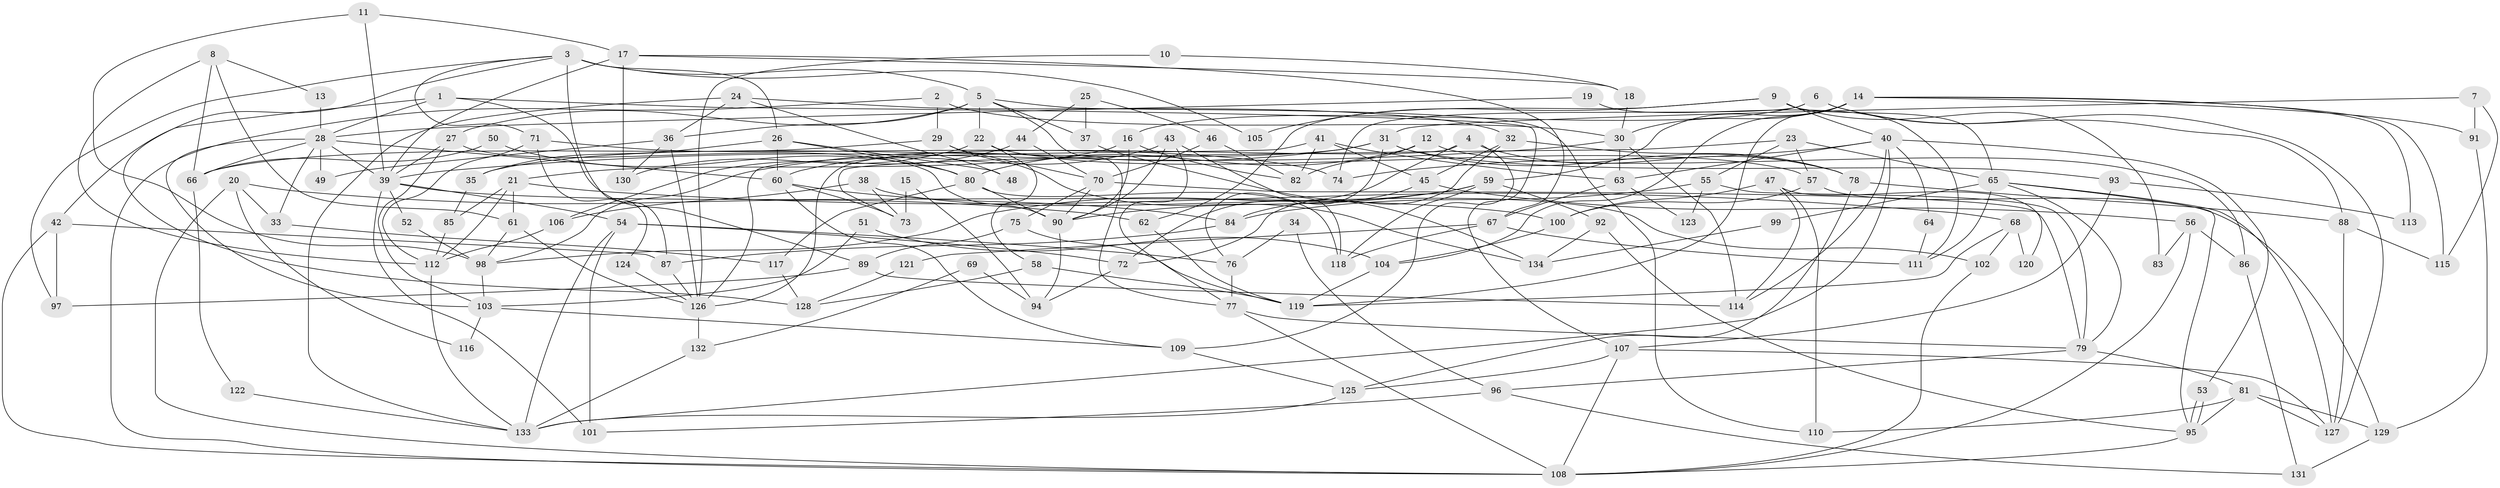 // Generated by graph-tools (version 1.1) at 2025/15/03/09/25 04:15:07]
// undirected, 134 vertices, 268 edges
graph export_dot {
graph [start="1"]
  node [color=gray90,style=filled];
  1;
  2;
  3;
  4;
  5;
  6;
  7;
  8;
  9;
  10;
  11;
  12;
  13;
  14;
  15;
  16;
  17;
  18;
  19;
  20;
  21;
  22;
  23;
  24;
  25;
  26;
  27;
  28;
  29;
  30;
  31;
  32;
  33;
  34;
  35;
  36;
  37;
  38;
  39;
  40;
  41;
  42;
  43;
  44;
  45;
  46;
  47;
  48;
  49;
  50;
  51;
  52;
  53;
  54;
  55;
  56;
  57;
  58;
  59;
  60;
  61;
  62;
  63;
  64;
  65;
  66;
  67;
  68;
  69;
  70;
  71;
  72;
  73;
  74;
  75;
  76;
  77;
  78;
  79;
  80;
  81;
  82;
  83;
  84;
  85;
  86;
  87;
  88;
  89;
  90;
  91;
  92;
  93;
  94;
  95;
  96;
  97;
  98;
  99;
  100;
  101;
  102;
  103;
  104;
  105;
  106;
  107;
  108;
  109;
  110;
  111;
  112;
  113;
  114;
  115;
  116;
  117;
  118;
  119;
  120;
  121;
  122;
  123;
  124;
  125;
  126;
  127;
  128;
  129;
  130;
  131;
  132;
  133;
  134;
  1 -- 107;
  1 -- 28;
  1 -- 42;
  1 -- 89;
  2 -- 30;
  2 -- 108;
  2 -- 29;
  3 -- 26;
  3 -- 97;
  3 -- 5;
  3 -- 71;
  3 -- 87;
  3 -- 105;
  3 -- 128;
  4 -- 72;
  4 -- 78;
  4 -- 109;
  4 -- 126;
  5 -- 77;
  5 -- 22;
  5 -- 27;
  5 -- 36;
  5 -- 37;
  5 -- 110;
  6 -- 74;
  6 -- 16;
  6 -- 88;
  6 -- 127;
  7 -- 91;
  7 -- 115;
  7 -- 31;
  8 -- 61;
  8 -- 66;
  8 -- 13;
  8 -- 112;
  9 -- 40;
  9 -- 65;
  9 -- 62;
  9 -- 83;
  9 -- 105;
  10 -- 126;
  10 -- 18;
  11 -- 39;
  11 -- 98;
  11 -- 17;
  12 -- 82;
  12 -- 86;
  12 -- 80;
  13 -- 28;
  14 -- 59;
  14 -- 119;
  14 -- 30;
  14 -- 91;
  14 -- 104;
  14 -- 113;
  14 -- 115;
  15 -- 94;
  15 -- 73;
  16 -- 21;
  16 -- 90;
  16 -- 82;
  17 -- 39;
  17 -- 18;
  17 -- 67;
  17 -- 130;
  18 -- 30;
  19 -- 111;
  19 -- 28;
  20 -- 33;
  20 -- 108;
  20 -- 62;
  20 -- 116;
  21 -- 112;
  21 -- 85;
  21 -- 61;
  21 -- 68;
  22 -- 130;
  22 -- 57;
  22 -- 58;
  23 -- 65;
  23 -- 57;
  23 -- 55;
  23 -- 73;
  24 -- 133;
  24 -- 36;
  24 -- 32;
  24 -- 48;
  25 -- 37;
  25 -- 46;
  25 -- 44;
  26 -- 60;
  26 -- 80;
  26 -- 35;
  26 -- 48;
  27 -- 39;
  27 -- 90;
  27 -- 103;
  28 -- 39;
  28 -- 103;
  28 -- 33;
  28 -- 49;
  28 -- 60;
  28 -- 66;
  29 -- 70;
  29 -- 66;
  29 -- 134;
  30 -- 63;
  30 -- 39;
  30 -- 114;
  31 -- 78;
  31 -- 35;
  31 -- 76;
  31 -- 93;
  31 -- 98;
  32 -- 78;
  32 -- 45;
  32 -- 72;
  33 -- 117;
  34 -- 76;
  34 -- 96;
  35 -- 85;
  36 -- 126;
  36 -- 49;
  36 -- 130;
  37 -- 134;
  38 -- 102;
  38 -- 73;
  38 -- 106;
  39 -- 100;
  39 -- 52;
  39 -- 54;
  39 -- 101;
  40 -- 133;
  40 -- 63;
  40 -- 53;
  40 -- 64;
  40 -- 74;
  40 -- 114;
  41 -- 126;
  41 -- 45;
  41 -- 63;
  41 -- 82;
  42 -- 108;
  42 -- 87;
  42 -- 97;
  43 -- 118;
  43 -- 60;
  43 -- 77;
  43 -- 90;
  44 -- 106;
  44 -- 70;
  45 -- 84;
  45 -- 56;
  46 -- 70;
  46 -- 82;
  47 -- 110;
  47 -- 114;
  47 -- 100;
  47 -- 120;
  50 -- 66;
  50 -- 80;
  51 -- 103;
  51 -- 104;
  52 -- 98;
  53 -- 95;
  53 -- 95;
  54 -- 76;
  54 -- 72;
  54 -- 101;
  54 -- 133;
  55 -- 84;
  55 -- 79;
  55 -- 123;
  56 -- 108;
  56 -- 83;
  56 -- 86;
  57 -- 100;
  57 -- 129;
  58 -- 119;
  58 -- 128;
  59 -- 98;
  59 -- 90;
  59 -- 92;
  59 -- 118;
  60 -- 109;
  60 -- 73;
  60 -- 84;
  61 -- 126;
  61 -- 98;
  62 -- 119;
  63 -- 67;
  63 -- 123;
  64 -- 111;
  65 -- 79;
  65 -- 127;
  65 -- 95;
  65 -- 99;
  65 -- 111;
  66 -- 122;
  67 -- 118;
  67 -- 111;
  67 -- 121;
  68 -- 119;
  68 -- 102;
  68 -- 120;
  69 -- 132;
  69 -- 94;
  70 -- 90;
  70 -- 75;
  70 -- 79;
  71 -- 112;
  71 -- 74;
  71 -- 124;
  72 -- 94;
  75 -- 89;
  75 -- 119;
  76 -- 77;
  77 -- 79;
  77 -- 108;
  78 -- 88;
  78 -- 125;
  79 -- 81;
  79 -- 96;
  80 -- 90;
  80 -- 117;
  80 -- 118;
  81 -- 95;
  81 -- 110;
  81 -- 127;
  81 -- 129;
  84 -- 87;
  85 -- 112;
  86 -- 131;
  87 -- 126;
  88 -- 127;
  88 -- 115;
  89 -- 114;
  89 -- 97;
  90 -- 94;
  91 -- 129;
  92 -- 95;
  92 -- 134;
  93 -- 107;
  93 -- 113;
  95 -- 108;
  96 -- 101;
  96 -- 131;
  98 -- 103;
  99 -- 134;
  100 -- 104;
  102 -- 108;
  103 -- 109;
  103 -- 116;
  104 -- 119;
  106 -- 112;
  107 -- 108;
  107 -- 127;
  107 -- 125;
  109 -- 125;
  112 -- 133;
  117 -- 128;
  121 -- 128;
  122 -- 133;
  124 -- 126;
  125 -- 133;
  126 -- 132;
  129 -- 131;
  132 -- 133;
}
